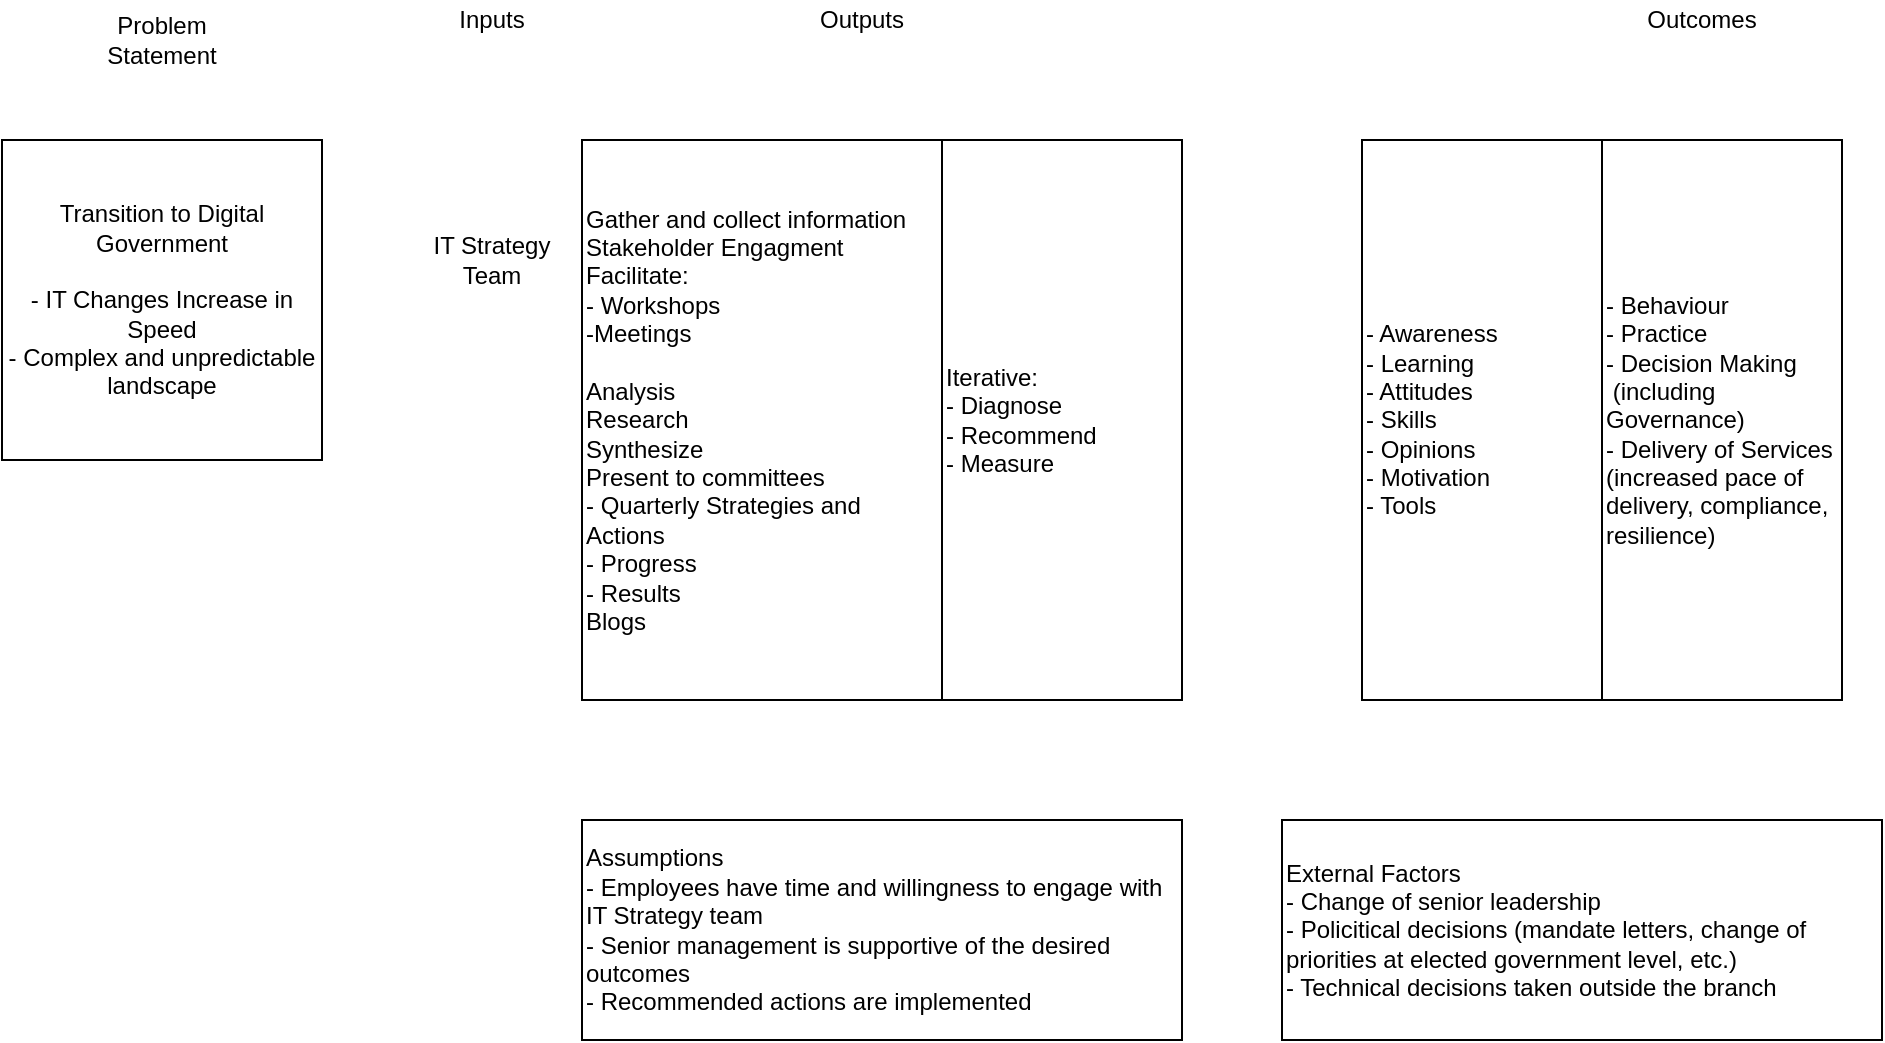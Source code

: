 <mxfile version="12.5.5" type="device"><diagram id="EQ4szpFrOxJotE3Y7JPc" name="Page-1"><mxGraphModel dx="669" dy="767" grid="1" gridSize="10" guides="1" tooltips="1" connect="1" arrows="1" fold="1" page="1" pageScale="1" pageWidth="1100" pageHeight="850" math="0" shadow="0"><root><mxCell id="0"/><mxCell id="1" parent="0"/><mxCell id="oJLUnLORsRWkfMQ2rEZL-1" value="Problem Statement" style="text;html=1;strokeColor=none;fillColor=none;align=center;verticalAlign=middle;whiteSpace=wrap;rounded=0;" vertex="1" parent="1"><mxGeometry x="110" y="50" width="40" height="20" as="geometry"/></mxCell><mxCell id="oJLUnLORsRWkfMQ2rEZL-2" value="&lt;div&gt;Transition to Digital Government&lt;/div&gt;&lt;div&gt;&lt;br&gt;&lt;/div&gt;&lt;div&gt;- IT Changes Increase in Speed&lt;/div&gt;&lt;div&gt;- Complex and unpredictable landscape&lt;br&gt;&lt;/div&gt;" style="whiteSpace=wrap;html=1;aspect=fixed;" vertex="1" parent="1"><mxGeometry x="50" y="110" width="160" height="160" as="geometry"/></mxCell><mxCell id="oJLUnLORsRWkfMQ2rEZL-3" value="Inputs" style="text;html=1;strokeColor=none;fillColor=none;align=center;verticalAlign=middle;whiteSpace=wrap;rounded=0;" vertex="1" parent="1"><mxGeometry x="275" y="40" width="40" height="20" as="geometry"/></mxCell><mxCell id="oJLUnLORsRWkfMQ2rEZL-4" value="&lt;div&gt;IT Strategy Team&lt;/div&gt;" style="text;html=1;strokeColor=none;fillColor=none;align=center;verticalAlign=middle;whiteSpace=wrap;rounded=0;" vertex="1" parent="1"><mxGeometry x="250" y="130" width="90" height="80" as="geometry"/></mxCell><mxCell id="oJLUnLORsRWkfMQ2rEZL-5" value="Outputs" style="text;html=1;strokeColor=none;fillColor=none;align=center;verticalAlign=middle;whiteSpace=wrap;rounded=0;" vertex="1" parent="1"><mxGeometry x="460" y="40" width="40" height="20" as="geometry"/></mxCell><mxCell id="oJLUnLORsRWkfMQ2rEZL-7" value="&lt;div&gt;Gather and collect information&lt;/div&gt;&lt;div&gt;&lt;div align=&quot;left&quot;&gt;Stakeholder Engagment&lt;/div&gt;&lt;div align=&quot;left&quot;&gt;Facilitate:&lt;/div&gt;&lt;div align=&quot;left&quot;&gt;- Workshops&lt;/div&gt;&lt;div align=&quot;left&quot;&gt;-Meetings&lt;/div&gt;&lt;div align=&quot;left&quot;&gt;&lt;br&gt;&lt;/div&gt;&lt;div align=&quot;left&quot;&gt;Analysis&lt;/div&gt;&lt;/div&gt;&lt;div align=&quot;left&quot;&gt;Research&lt;/div&gt;&lt;div align=&quot;left&quot;&gt;Synthesize&lt;/div&gt;&lt;div align=&quot;left&quot;&gt;Present to committees&lt;/div&gt;&lt;div align=&quot;left&quot;&gt;- Quarterly Strategies and Actions&lt;/div&gt;&lt;div align=&quot;left&quot;&gt;- Progress&lt;br&gt;&lt;/div&gt;&lt;div align=&quot;left&quot;&gt;- Results&lt;br&gt;&lt;/div&gt;&lt;div align=&quot;left&quot;&gt;Blogs&lt;br&gt;&lt;/div&gt;" style="rounded=0;whiteSpace=wrap;html=1;align=left;" vertex="1" parent="1"><mxGeometry x="340" y="110" width="180" height="280" as="geometry"/></mxCell><mxCell id="oJLUnLORsRWkfMQ2rEZL-9" value="&lt;div&gt;Iterative:&lt;/div&gt;&lt;div&gt;- Diagnose&lt;/div&gt;&lt;div&gt;- Recommend&lt;/div&gt;&lt;div&gt;- Measure&lt;br&gt;&lt;/div&gt;" style="rounded=0;whiteSpace=wrap;html=1;align=left;" vertex="1" parent="1"><mxGeometry x="520" y="110" width="120" height="280" as="geometry"/></mxCell><mxCell id="oJLUnLORsRWkfMQ2rEZL-10" value="&lt;div align=&quot;left&quot;&gt;Assumptions&lt;/div&gt;&lt;div align=&quot;left&quot;&gt;- Employees have time and willingness to engage with IT Strategy team&lt;/div&gt;&lt;div align=&quot;left&quot;&gt;- Senior management is supportive of the desired outcomes&lt;/div&gt;&lt;div align=&quot;left&quot;&gt;- Recommended actions are implemented&lt;br&gt;&lt;/div&gt;" style="rounded=0;whiteSpace=wrap;html=1;align=left;" vertex="1" parent="1"><mxGeometry x="340" y="450" width="300" height="110" as="geometry"/></mxCell><mxCell id="oJLUnLORsRWkfMQ2rEZL-11" value="Outcomes" style="text;html=1;strokeColor=none;fillColor=none;align=center;verticalAlign=middle;whiteSpace=wrap;rounded=0;" vertex="1" parent="1"><mxGeometry x="880" y="40" width="40" height="20" as="geometry"/></mxCell><mxCell id="oJLUnLORsRWkfMQ2rEZL-12" value="&lt;div align=&quot;left&quot;&gt;- Awareness&lt;/div&gt;&lt;div align=&quot;left&quot;&gt;- Learning&lt;/div&gt;&lt;div align=&quot;left&quot;&gt;- Attitudes&lt;/div&gt;&lt;div align=&quot;left&quot;&gt;- Skills&lt;/div&gt;&lt;div align=&quot;left&quot;&gt;- Opinions&lt;/div&gt;&lt;div align=&quot;left&quot;&gt;- Motivation&lt;/div&gt;&lt;div align=&quot;left&quot;&gt;- Tools&lt;br&gt;&lt;/div&gt;" style="rounded=0;whiteSpace=wrap;html=1;align=left;" vertex="1" parent="1"><mxGeometry x="730" y="110" width="120" height="280" as="geometry"/></mxCell><mxCell id="oJLUnLORsRWkfMQ2rEZL-14" value="&lt;div&gt;- Behaviour&lt;/div&gt;&lt;div&gt;- Practice&lt;/div&gt;&lt;div&gt;- Decision Making&lt;/div&gt;&lt;div&gt;&amp;nbsp;(including Governance)&lt;/div&gt;&lt;div&gt;- Delivery of Services&lt;/div&gt;&lt;div&gt;(increased pace of delivery, compliance, resilience)&lt;br&gt;&lt;/div&gt;" style="rounded=0;whiteSpace=wrap;html=1;align=left;" vertex="1" parent="1"><mxGeometry x="850" y="110" width="120" height="280" as="geometry"/></mxCell><mxCell id="oJLUnLORsRWkfMQ2rEZL-15" value="&lt;div&gt;External Factors&lt;/div&gt;&lt;div&gt;- Change of senior leadership&lt;/div&gt;&lt;div&gt;- Policitical decisions (mandate letters, change of priorities at elected government level, etc.)&lt;/div&gt;&lt;div&gt;- Technical decisions taken outside the branch&lt;br&gt;&lt;/div&gt;" style="rounded=0;whiteSpace=wrap;html=1;align=left;" vertex="1" parent="1"><mxGeometry x="690" y="450" width="300" height="110" as="geometry"/></mxCell></root></mxGraphModel></diagram></mxfile>